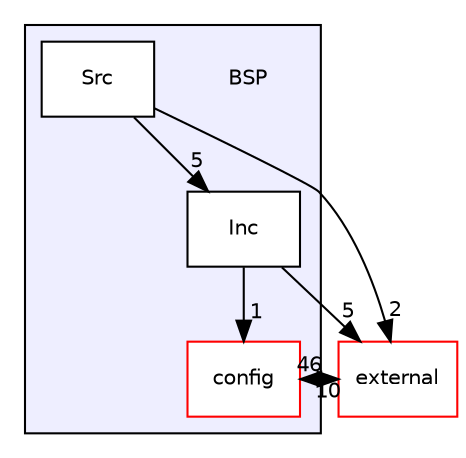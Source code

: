 digraph "/home/developer/mtrain-firmware/BSP" {
  compound=true
  node [ fontsize="10", fontname="Helvetica"];
  edge [ labelfontsize="10", labelfontname="Helvetica"];
  subgraph clusterdir_350c8a3315b9de76597c9530ef31a96a {
    graph [ bgcolor="#eeeeff", pencolor="black", label="" URL="dir_350c8a3315b9de76597c9530ef31a96a.html"];
    dir_350c8a3315b9de76597c9530ef31a96a [shape=plaintext label="BSP"];
    dir_2d1729a287dc608c9a490cc7e0110d19 [shape=box label="config" color="red" fillcolor="white" style="filled" URL="dir_2d1729a287dc608c9a490cc7e0110d19.html"];
    dir_4192f726b9a16ed5f168a0b6fbcc51b6 [shape=box label="Inc" color="black" fillcolor="white" style="filled" URL="dir_4192f726b9a16ed5f168a0b6fbcc51b6.html"];
    dir_91f91d50cc50c27fb7aadbffb1a58868 [shape=box label="Src" color="black" fillcolor="white" style="filled" URL="dir_91f91d50cc50c27fb7aadbffb1a58868.html"];
  }
  dir_397d9aeee4af8edecac90968d93b57df [shape=box label="external" fillcolor="white" style="filled" color="red" URL="dir_397d9aeee4af8edecac90968d93b57df.html"];
  dir_4192f726b9a16ed5f168a0b6fbcc51b6->dir_397d9aeee4af8edecac90968d93b57df [headlabel="5", labeldistance=1.5 headhref="dir_000013_000015.html"];
  dir_4192f726b9a16ed5f168a0b6fbcc51b6->dir_2d1729a287dc608c9a490cc7e0110d19 [headlabel="1", labeldistance=1.5 headhref="dir_000013_000010.html"];
  dir_91f91d50cc50c27fb7aadbffb1a58868->dir_4192f726b9a16ed5f168a0b6fbcc51b6 [headlabel="5", labeldistance=1.5 headhref="dir_000014_000013.html"];
  dir_91f91d50cc50c27fb7aadbffb1a58868->dir_397d9aeee4af8edecac90968d93b57df [headlabel="2", labeldistance=1.5 headhref="dir_000014_000015.html"];
  dir_397d9aeee4af8edecac90968d93b57df->dir_2d1729a287dc608c9a490cc7e0110d19 [headlabel="10", labeldistance=1.5 headhref="dir_000015_000010.html"];
  dir_2d1729a287dc608c9a490cc7e0110d19->dir_397d9aeee4af8edecac90968d93b57df [headlabel="46", labeldistance=1.5 headhref="dir_000010_000015.html"];
}

